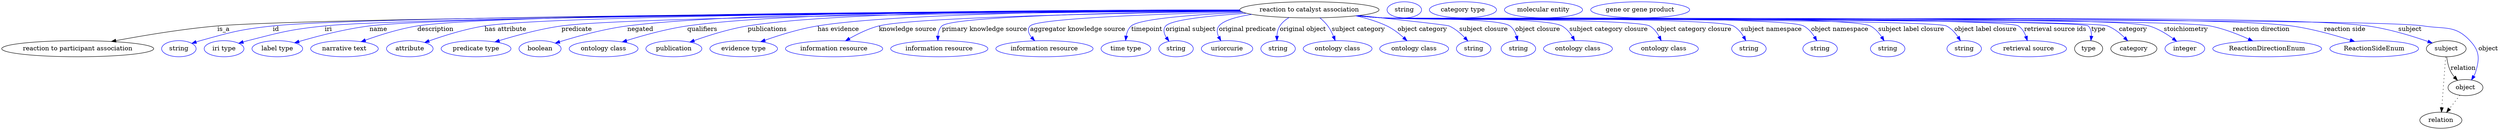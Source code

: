 digraph {
	graph [bb="0,0,5574.6,283"];
	node [label="\N"];
	"reaction to catalyst association"	[height=0.5,
		label="reaction to catalyst association",
		pos="2919.6,265",
		width=4.3149];
	"reaction to participant association"	[height=0.5,
		pos="169.63,178",
		width=4.7121];
	"reaction to catalyst association" -> "reaction to participant association"	[label=is_a,
		lp="495.63,221.5",
		pos="e,244.91,194.2 2765.2,263.08 2264.8,259.93 707.65,248.63 481.63,229 404.5,222.3 317.58,207.79 255.11,196.12"];
	id	[color=blue,
		height=0.5,
		label=string,
		pos="395.63,178",
		width=1.0652];
	"reaction to catalyst association" -> id	[color=blue,
		label=id,
		lp="612.63,221.5",
		pos="e,424.62,190 2764.6,263.33 2280.7,260.99 818.46,252.08 605.63,229 532.58,221.08 514.44,215.65 443.63,196 440.53,195.14 437.33,194.17 \
434.13,193.16",
		style=solid];
	iri	[color=blue,
		height=0.5,
		label="iri type",
		pos="496.63,178",
		width=1.2277];
	"reaction to catalyst association" -> iri	[color=blue,
		label=iri,
		lp="729.63,221.5",
		pos="e,529.53,190.23 2765,263.09 2298.2,260.13 922.84,249.74 721.63,229 644.21,221.02 625.05,215.26 549.63,196 546.26,195.14 542.78,194.18 \
539.29,193.17",
		style=solid];
	name	[color=blue,
		height=0.5,
		label="label type",
		pos="615.63,178",
		width=1.5707];
	"reaction to catalyst association" -> name	[color=blue,
		label=name,
		lp="840.63,221.5",
		pos="e,654.44,191.28 2764.7,263.35 2312.1,261.19 1011.3,252.93 820.63,229 766.24,222.17 705.38,206.24 664.21,194.18",
		style=solid];
	description	[color=blue,
		height=0.5,
		label="narrative text",
		pos="765.63,178",
		width=2.0943];
	"reaction to catalyst association" -> description	[color=blue,
		label=description,
		lp="968.13,221.5",
		pos="e,802.89,193.79 2764.4,263.79 2327.4,262.83 1106.6,257.6 927.63,229 887.86,222.64 844.32,208.8 812.4,197.28",
		style=solid];
	"has attribute"	[color=blue,
		height=0.5,
		label=attribute,
		pos="910.63,178",
		width=1.4443];
	"reaction to catalyst association" -> "has attribute"	[color=blue,
		label="has attribute",
		lp="1123.6,221.5",
		pos="e,943.71,191.9 2764.7,263.48 2350.9,261.76 1240.7,254.77 1076.6,229 1033.8,222.27 986.59,207.28 953.5,195.45",
		style=solid];
	predicate	[color=blue,
		height=0.5,
		label="predicate type",
		pos="1058.6,178",
		width=2.1665];
	"reaction to catalyst association" -> predicate	[color=blue,
		label=predicate,
		lp="1282.6,221.5",
		pos="e,1101.1,193.25 2765.3,262.85 2380,259.67 1396,249.64 1248.6,229 1201.2,222.36 1148.6,207.95 1110.8,196.3",
		style=solid];
	negated	[color=blue,
		height=0.5,
		label=boolean,
		pos="1201.6,178",
		width=1.2999];
	"reaction to catalyst association" -> negated	[color=blue,
		label=negated,
		lp="1424.6,221.5",
		pos="e,1235.5,190.46 2764.2,264.57 2430.9,265.12 1656.5,262.58 1395.6,229 1343.1,222.23 1284.3,205.81 1245.4,193.62",
		style=solid];
	qualifiers	[color=blue,
		height=0.5,
		label="ontology class",
		pos="1342.6,178",
		width=2.1304];
	"reaction to catalyst association" -> qualifiers	[color=blue,
		label=qualifiers,
		lp="1563.1,221.5",
		pos="e,1384.4,193.2 2764.1,264.7 2452.9,265.34 1763.6,262.73 1529.6,229 1482.9,222.26 1431.2,207.87 1394,196.25",
		style=solid];
	publications	[color=blue,
		height=0.5,
		label=publication,
		pos="1499.6,178",
		width=1.7332];
	"reaction to catalyst association" -> publications	[color=blue,
		label=publications,
		lp="1708.6,221.5",
		pos="e,1535.4,192.85 2764.2,264.82 2476.6,265.48 1871.6,262.63 1664.6,229 1623.3,222.28 1577.8,207.95 1545.1,196.35",
		style=solid];
	"has evidence"	[color=blue,
		height=0.5,
		label="evidence type",
		pos="1655.6,178",
		width=2.0943];
	"reaction to catalyst association" -> "has evidence"	[color=blue,
		label="has evidence",
		lp="1867.1,221.5",
		pos="e,1693.6,193.63 2764.4,264.06 2505.7,263.33 1997.4,258.08 1820.6,229 1780.2,222.35 1735.9,208.52 1703.3,197.09",
		style=solid];
	"knowledge source"	[color=blue,
		height=0.5,
		label="information resource",
		pos="1857.6,178",
		width=3.015];
	"reaction to catalyst association" -> "knowledge source"	[color=blue,
		label="knowledge source",
		lp="2022.1,221.5",
		pos="e,1883.2,195.61 2766.4,261.99 2514.6,258.15 2033.6,248.39 1957.6,229 1934.5,223.1 1910.6,211.34 1891.9,200.71",
		style=solid];
	"primary knowledge source"	[color=blue,
		height=0.5,
		label="information resource",
		pos="2092.6,178",
		width=3.015];
	"reaction to catalyst association" -> "primary knowledge source"	[color=blue,
		label="primary knowledge source",
		lp="2193.6,221.5",
		pos="e,2089.6,196.33 2765.6,262.52 2534.6,259.59 2122.7,251.25 2098.6,229 2092.5,223.32 2090.1,214.91 2089.5,206.59",
		style=solid];
	"aggregator knowledge source"	[color=blue,
		height=0.5,
		label="information resource",
		pos="2327.6,178",
		width=3.015];
	"reaction to catalyst association" -> "aggregator knowledge source"	[color=blue,
		label="aggregator knowledge source",
		lp="2402.1,221.5",
		pos="e,2305.8,195.87 2768.5,260.67 2589,255.97 2311.7,245.99 2295.6,229 2288.5,221.43 2292,212.05 2298.8,203.46",
		style=solid];
	timepoint	[color=blue,
		height=0.5,
		label="time type",
		pos="2509.6,178",
		width=1.5346];
	"reaction to catalyst association" -> timepoint	[color=blue,
		label=timepoint,
		lp="2556.6,221.5",
		pos="e,2509,196.43 2772.1,259.29 2666.9,254.54 2540.8,245.49 2521.6,229 2515.1,223.36 2511.8,214.85 2510.2,206.44",
		style=solid];
	"original subject"	[color=blue,
		height=0.5,
		label=string,
		pos="2621.6,178",
		width=1.0652];
	"reaction to catalyst association" -> "original subject"	[color=blue,
		label="original subject",
		lp="2654.6,221.5",
		pos="e,2605.9,194.82 2779,257.26 2698.5,251.91 2611.2,242.98 2598.6,229 2592,221.56 2594.6,211.86 2600,202.98",
		style=solid];
	"original predicate"	[color=blue,
		height=0.5,
		label=uriorcurie,
		pos="2735.6,178",
		width=1.5887];
	"reaction to catalyst association" -> "original predicate"	[color=blue,
		label="original predicate",
		lp="2781.1,221.5",
		pos="e,2721.8,195.8 2790.9,254.86 2757.7,249.7 2728.3,241.63 2717.6,229 2711.8,222.05 2713.1,213.06 2716.9,204.62",
		style=solid];
	"original object"	[color=blue,
		height=0.5,
		label=string,
		pos="2849.6,178",
		width=1.0652];
	"reaction to catalyst association" -> "original object"	[color=blue,
		label="original object",
		lp="2905.1,221.5",
		pos="e,2847.1,196.07 2874,247.64 2866,242.81 2858.7,236.69 2853.6,229 2849.2,222.32 2847.5,214 2847,206.08",
		style=solid];
	"subject category"	[color=blue,
		height=0.5,
		label="ontology class",
		pos="2982.6,178",
		width=2.1304];
	"reaction to catalyst association" -> "subject category"	[color=blue,
		label="subject category",
		lp="3029.1,221.5",
		pos="e,2977.2,196.22 2943.1,247.1 2949.3,241.81 2955.7,235.61 2960.6,229 2965.9,221.97 2970.2,213.49 2973.6,205.54",
		style=solid];
	"object category"	[color=blue,
		height=0.5,
		label="ontology class",
		pos="3153.6,178",
		width=2.1304];
	"reaction to catalyst association" -> "object category"	[color=blue,
		label="object category",
		lp="3172.1,221.5",
		pos="e,3137.6,195.91 3023.4,251.53 3046.9,246.41 3071.2,239.18 3092.6,229 3106.2,222.54 3119.4,212.41 3130,202.94",
		style=solid];
	"subject closure"	[color=blue,
		height=0.5,
		label=string,
		pos="3286.6,178",
		width=1.0652];
	"reaction to catalyst association" -> "subject closure"	[color=blue,
		label="subject closure",
		lp="3309.1,221.5",
		pos="e,3273.6,195.42 3030.4,252.37 3118.2,243.03 3226.9,231.13 3231.6,229 3244.8,223.04 3257,212.72 3266.5,203",
		style=solid];
	"object closure"	[color=blue,
		height=0.5,
		label=string,
		pos="3386.6,178",
		width=1.0652];
	"reaction to catalyst association" -> "object closure"	[color=blue,
		label="object closure",
		lp="3429.6,221.5",
		pos="e,3384.8,196.23 3028.7,252.15 3047.4,250.3 3066.6,248.51 3084.6,247 3116,244.38 3342.3,247.7 3367.6,229 3375,223.53 3379.6,214.8 \
3382.3,206.14",
		style=solid];
	"subject category closure"	[color=blue,
		height=0.5,
		label="ontology class",
		pos="3519.6,178",
		width=2.1304];
	"reaction to catalyst association" -> "subject category closure"	[color=blue,
		label="subject category closure",
		lp="3588.1,221.5",
		pos="e,3512.3,196.11 3027.4,252 3046.4,250.13 3066.1,248.37 3084.6,247 3128.9,243.72 3444.6,250.12 3483.6,229 3493.6,223.6 3501.5,214.09 \
3507.3,204.8",
		style=solid];
	"object category closure"	[color=blue,
		height=0.5,
		label="ontology class",
		pos="3711.6,178",
		width=2.1304];
	"reaction to catalyst association" -> "object category closure"	[color=blue,
		label="object category closure",
		lp="3779.1,221.5",
		pos="e,3705.6,196.11 3026.5,251.85 3045.8,249.98 3065.8,248.25 3084.6,247 3117.6,244.8 3650.9,245.31 3679.6,229 3689,223.66 3696.1,214.29 \
3701.2,205.09",
		style=solid];
	"subject namespace"	[color=blue,
		height=0.5,
		label=string,
		pos="3901.6,178",
		width=1.0652];
	"reaction to catalyst association" -> "subject namespace"	[color=blue,
		label="subject namespace",
		lp="3951.6,221.5",
		pos="e,3894.6,196.18 3025.6,251.82 3045.2,249.93 3065.5,248.2 3084.6,247 3128,244.27 3828.3,249.51 3866.6,229 3876.4,223.75 3884.1,214.39 \
3889.7,205.18",
		style=solid];
	"object namespace"	[color=blue,
		height=0.5,
		label=string,
		pos="4060.6,178",
		width=1.0652];
	"reaction to catalyst association" -> "object namespace"	[color=blue,
		label="object namespace",
		lp="4104.6,221.5",
		pos="e,4053.3,195.73 3025.6,251.76 3045.2,249.87 3065.5,248.17 3084.6,247 3136.7,243.82 3977.3,252.93 4023.6,229 4034,223.67 4042.1,213.99 \
4048.2,204.55",
		style=solid];
	"subject label closure"	[color=blue,
		height=0.5,
		label=string,
		pos="4211.6,178",
		width=1.0652];
	"reaction to catalyst association" -> "subject label closure"	[color=blue,
		label="subject label closure",
		lp="4264.6,221.5",
		pos="e,4203.6,195.77 3025.2,251.76 3044.9,249.86 3065.4,248.15 3084.6,247 3145,243.4 4118.5,255.97 4172.6,229 4183.3,223.66 4192,213.84 \
4198.4,204.3",
		style=solid];
	"object label closure"	[color=blue,
		height=0.5,
		label=string,
		pos="4382.6,178",
		width=1.0652];
	"reaction to catalyst association" -> "object label closure"	[color=blue,
		label="object label closure",
		lp="4430.1,221.5",
		pos="e,4374.3,195.79 3025.1,251.73 3044.9,249.83 3065.4,248.13 3084.6,247 3119.5,244.96 4311.2,244.36 4342.6,229 4353.5,223.69 4362.3,\
213.87 4368.9,204.33",
		style=solid];
	"retrieval source ids"	[color=blue,
		height=0.5,
		label="retrieval source",
		pos="4526.6,178",
		width=2.347];
	"reaction to catalyst association" -> "retrieval source ids"	[color=blue,
		label="retrieval source ids",
		lp="4586.1,221.5",
		pos="e,4523.7,196.01 3025.1,251.7 3044.9,249.81 3065.4,248.11 3084.6,247 3124,244.73 4470.6,250.48 4503.6,229 4511.8,223.7 4517.1,214.72 \
4520.5,205.82",
		style=solid];
	type	[height=0.5,
		pos="4660.6,178",
		width=0.86659];
	"reaction to catalyst association" -> type	[color=blue,
		label=type,
		lp="4682.6,221.5",
		pos="e,4665.7,196.18 3024.7,251.73 3044.6,249.81 3065.2,248.11 3084.6,247 3106.5,245.75 4644.1,244.4 4659.6,229 4665.6,223.09 4667.2,\
214.51 4666.9,206.12",
		style=solid];
	category	[height=0.5,
		pos="4761.6,178",
		width=1.4263];
	"reaction to catalyst association" -> category	[color=blue,
		label=category,
		lp="4760.1,221.5",
		pos="e,4748,195.46 3024.7,251.72 3044.6,249.81 3065.2,248.11 3084.6,247 3129.5,244.44 4660.5,244.71 4702.6,229 4717.2,223.56 4730.7,212.8 \
4741.1,202.65",
		style=solid];
	stoichiometry	[color=blue,
		height=0.5,
		label=integer,
		pos="4875.6,178",
		width=1.2277];
	"reaction to catalyst association" -> stoichiometry	[color=blue,
		label=stoichiometry,
		lp="4878.1,221.5",
		pos="e,4857.4,194.55 3024.7,251.71 3044.6,249.8 3065.2,248.1 3084.6,247 3179.5,241.62 4704.4,255.69 4795.6,229 4815.1,223.31 4834.4,211.44 \
4849.2,200.7",
		style=solid];
	"reaction direction"	[color=blue,
		height=0.5,
		label=ReactionDirectionEnum,
		pos="5059.6,178",
		width=3.3761];
	"reaction to catalyst association" -> "reaction direction"	[color=blue,
		label="reaction direction",
		lp="5046.1,221.5",
		pos="e,5027.2,195.47 3024.7,251.7 3044.6,249.79 3065.2,248.09 3084.6,247 3187.1,241.24 4830.9,248.49 4931.6,229 4961.5,223.22 4993.4,\
210.79 5017.9,199.76",
		style=solid];
	"reaction side"	[color=blue,
		height=0.5,
		label=ReactionSideEnum,
		pos="5297.6,178",
		width=2.7442];
	"reaction to catalyst association" -> "reaction side"	[color=blue,
		label="reaction side",
		lp="5232.1,221.5",
		pos="e,5254.1,194.25 3024.7,251.68 3044.6,249.78 3065.2,248.08 3084.6,247 3309.7,234.43 4890.3,259.81 5113.6,229 5158.4,222.82 5207.8,\
208.99 5244.2,197.44",
		style=solid];
	subject	[height=0.5,
		pos="5458.6,178",
		width=1.2277];
	"reaction to catalyst association" -> subject	[color=blue,
		label=subject,
		lp="5377.6,221.5",
		pos="e,5427.4,190.79 3024.7,251.67 3044.6,249.77 3065.2,248.08 3084.6,247 3328.5,233.47 5040.6,261.91 5282.6,229 5330.1,222.54 5382.7,\
206.34 5418,194.12",
		style=solid];
	object	[height=0.5,
		pos="5501.6,91",
		width=1.0832];
	"reaction to catalyst association" -> object	[color=blue,
		label=object,
		lp="5552.6,178",
		pos="e,5515,108.09 3024.7,251.67 3044.6,249.76 3065.2,248.07 3084.6,247 3213.5,239.88 5280.2,249.24 5407.6,229 5455.5,221.39 5478.6,231.49 \
5511.6,196 5532.9,173.16 5533.6,156.9 5524.6,127 5523.6,123.55 5522.1,120.13 5520.4,116.85",
		style=solid];
	association_type	[color=blue,
		height=0.5,
		label=string,
		pos="3131.6,265",
		width=1.0652];
	association_category	[color=blue,
		height=0.5,
		label="category type",
		pos="3262.6,265",
		width=2.0762];
	subject -> object	[label=relation,
		lp="5496.6,134.5",
		pos="e,5483.7,107.23 5459.7,159.55 5460.9,149.57 5463.4,137.07 5468.6,127 5470.9,122.68 5473.8,118.52 5477,114.66"];
	relation	[height=0.5,
		pos="5446.6,18",
		width=1.2999];
	subject -> relation	[pos="e,5447.9,36.188 5457.3,159.79 5455.3,132.48 5451.2,78.994 5448.7,46.38",
		style=dotted];
	"reaction to participant association_subject"	[color=blue,
		height=0.5,
		label="molecular entity",
		pos="3442.6,265",
		width=2.4192];
	object -> relation	[pos="e,5459.4,35.54 5489.2,73.889 5482.2,64.939 5473.5,53.617 5465.7,43.584",
		style=dotted];
	"reaction to catalyst association_object"	[color=blue,
		height=0.5,
		label="gene or gene product",
		pos="3658.6,265",
		width=3.0692];
}
